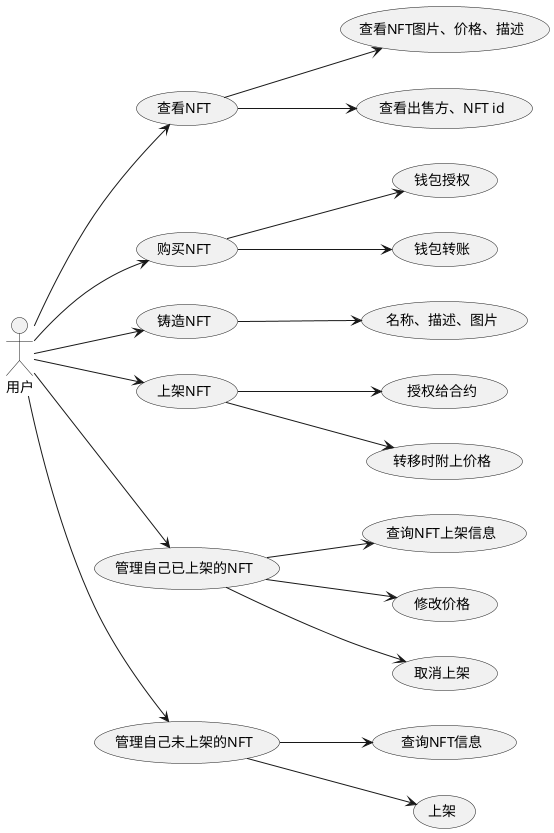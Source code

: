 @startuml

left to right direction
skinparam packageStyle rectangle
actor Buyer as "用户"

Buyer --> (查看NFT)
(查看NFT) -->(查看NFT图片、价格、描述)
(查看NFT) -->(查看出售方、NFT id)

Buyer -->(购买NFT)
(购买NFT) -->(钱包授权)
(购买NFT) -->(钱包转账)

Buyer --> (铸造NFT)
(铸造NFT) --> (名称、描述、图片)


Buyer --> (上架NFT)
(上架NFT) --> (授权给合约)
(上架NFT) --> (转移时附上价格)

Buyer --> (管理自己已上架的NFT)
(管理自己已上架的NFT) --> (查询NFT上架信息)
(管理自己已上架的NFT) --> (修改价格)
(管理自己已上架的NFT) --> (取消上架)
Buyer --> (管理自己未上架的NFT)
(管理自己未上架的NFT) --> (查询NFT信息)
(管理自己未上架的NFT) --> (上架)

@enduml
